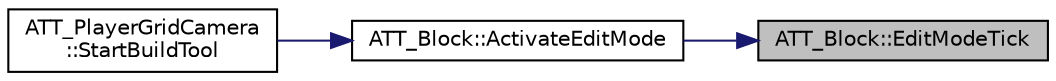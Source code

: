digraph "ATT_Block::EditModeTick"
{
 // LATEX_PDF_SIZE
  edge [fontname="Helvetica",fontsize="10",labelfontname="Helvetica",labelfontsize="10"];
  node [fontname="Helvetica",fontsize="10",shape=record];
  rankdir="RL";
  Node19 [label="ATT_Block::EditModeTick",height=0.2,width=0.4,color="black", fillcolor="grey75", style="filled", fontcolor="black",tooltip=" "];
  Node19 -> Node20 [dir="back",color="midnightblue",fontsize="10",style="solid"];
  Node20 [label="ATT_Block::ActivateEditMode",height=0.2,width=0.4,color="black", fillcolor="white", style="filled",URL="$class_a_t_t___block.html#a05ee3aeadfd9b16a5df500f3114b1b7e",tooltip=" "];
  Node20 -> Node21 [dir="back",color="midnightblue",fontsize="10",style="solid"];
  Node21 [label="ATT_PlayerGridCamera\l::StartBuildTool",height=0.2,width=0.4,color="black", fillcolor="white", style="filled",URL="$class_a_t_t___player_grid_camera.html#a4b6f91d32b63d387425d22faa853895a",tooltip=" "];
}
